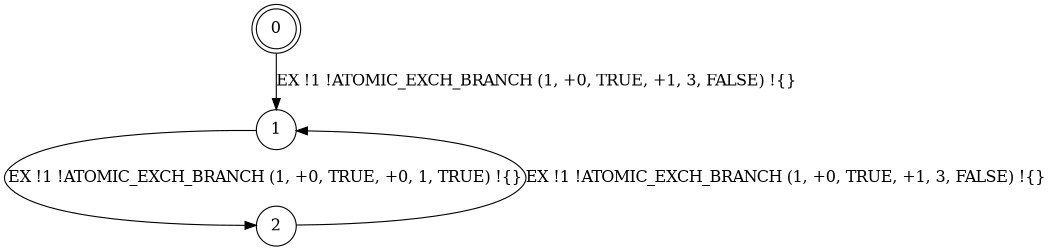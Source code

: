 digraph BCG {
size = "7, 10.5";
center = TRUE;
node [shape = circle];
0 [peripheries = 2];
0 -> 1 [label = "EX !1 !ATOMIC_EXCH_BRANCH (1, +0, TRUE, +1, 3, FALSE) !{}"];
1 -> 2 [label = "EX !1 !ATOMIC_EXCH_BRANCH (1, +0, TRUE, +0, 1, TRUE) !{}"];
2 -> 1 [label = "EX !1 !ATOMIC_EXCH_BRANCH (1, +0, TRUE, +1, 3, FALSE) !{}"];
}
